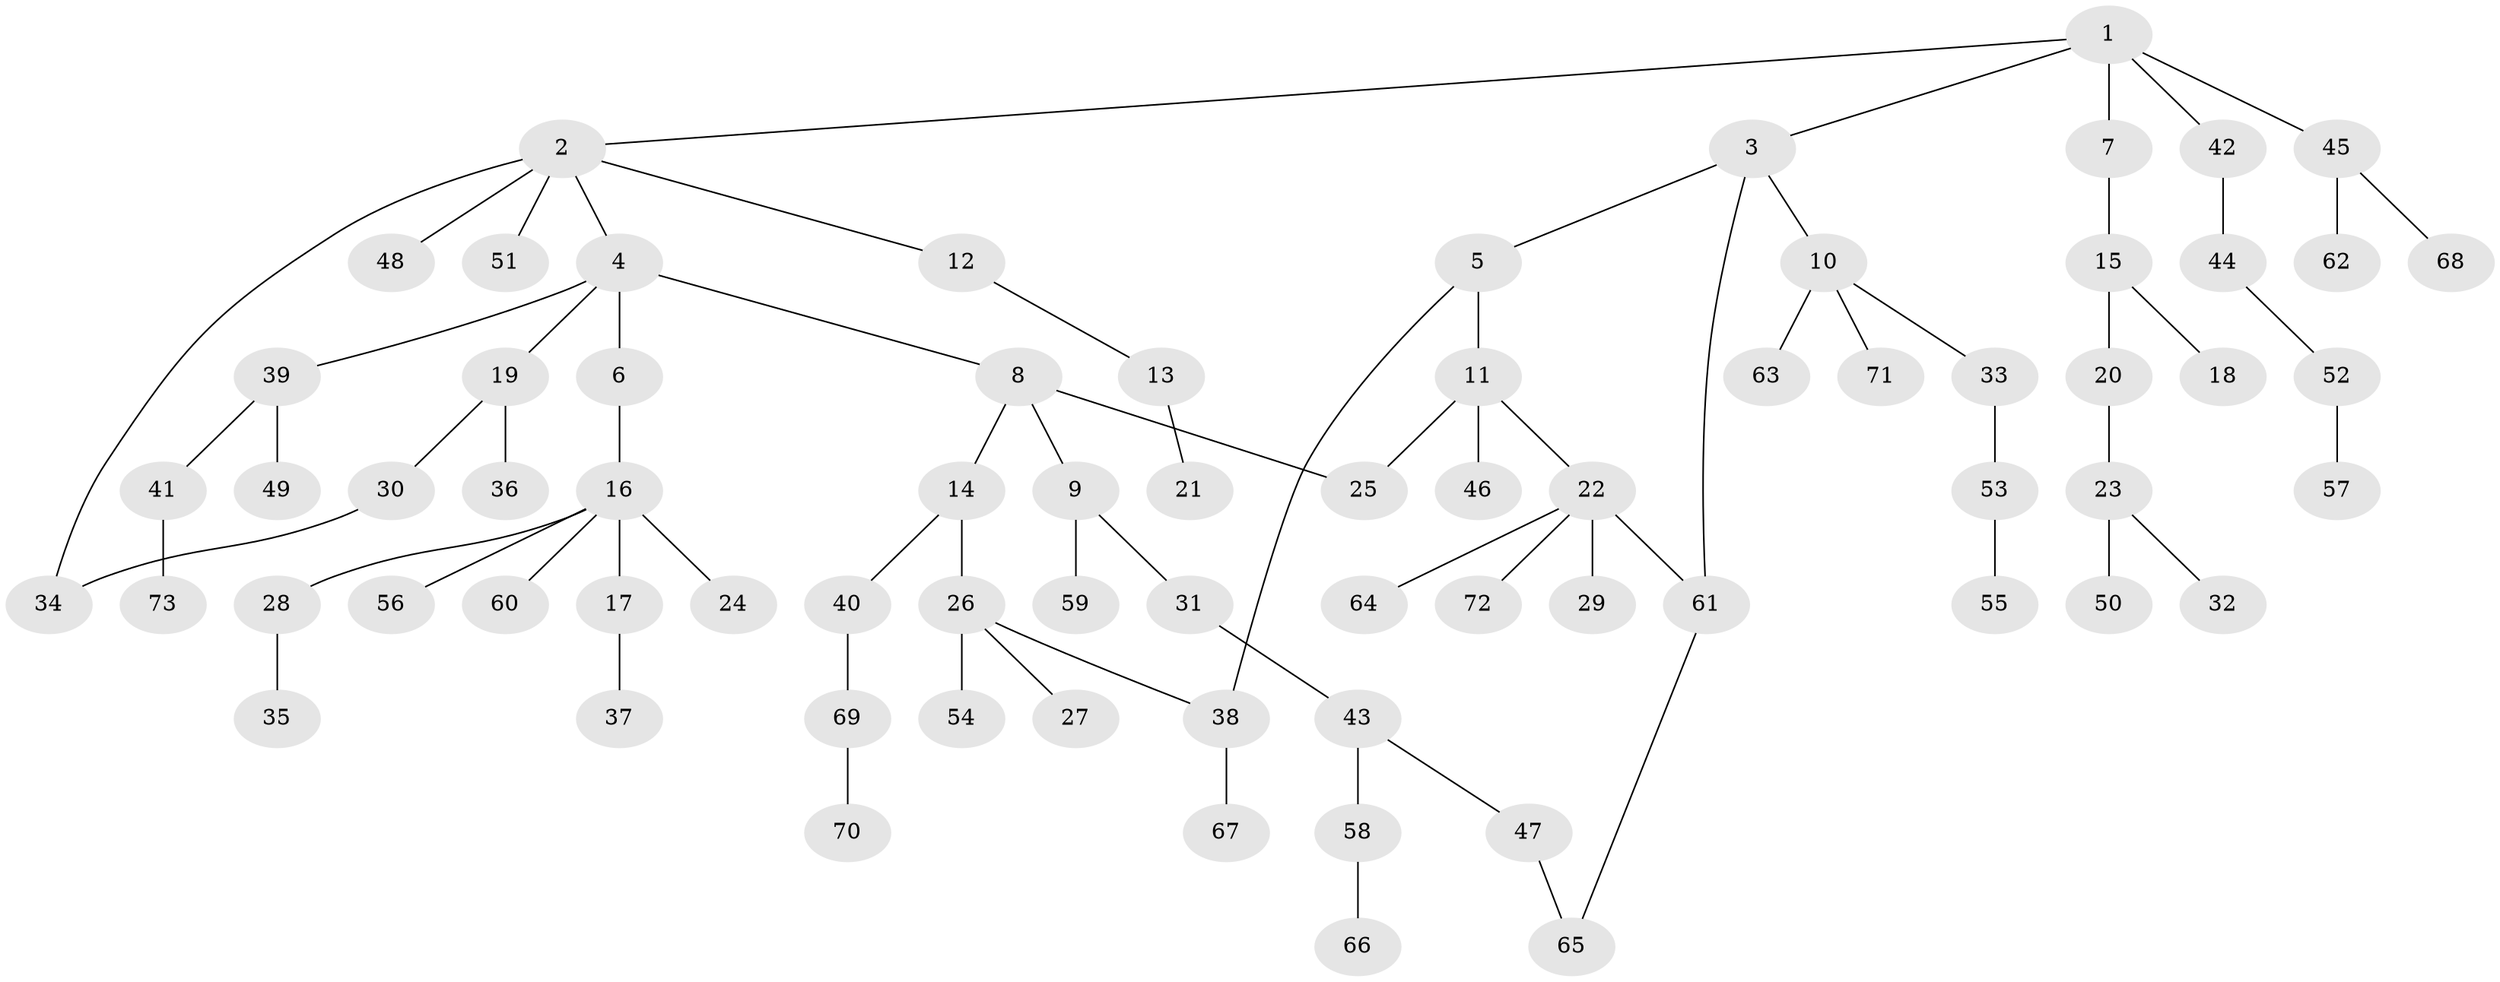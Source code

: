 // coarse degree distribution, {5: 0.11363636363636363, 2: 0.3181818181818182, 1: 0.38636363636363635, 4: 0.045454545454545456, 3: 0.13636363636363635}
// Generated by graph-tools (version 1.1) at 2025/36/03/04/25 23:36:03]
// undirected, 73 vertices, 77 edges
graph export_dot {
  node [color=gray90,style=filled];
  1;
  2;
  3;
  4;
  5;
  6;
  7;
  8;
  9;
  10;
  11;
  12;
  13;
  14;
  15;
  16;
  17;
  18;
  19;
  20;
  21;
  22;
  23;
  24;
  25;
  26;
  27;
  28;
  29;
  30;
  31;
  32;
  33;
  34;
  35;
  36;
  37;
  38;
  39;
  40;
  41;
  42;
  43;
  44;
  45;
  46;
  47;
  48;
  49;
  50;
  51;
  52;
  53;
  54;
  55;
  56;
  57;
  58;
  59;
  60;
  61;
  62;
  63;
  64;
  65;
  66;
  67;
  68;
  69;
  70;
  71;
  72;
  73;
  1 -- 2;
  1 -- 3;
  1 -- 7;
  1 -- 42;
  1 -- 45;
  2 -- 4;
  2 -- 12;
  2 -- 48;
  2 -- 51;
  2 -- 34;
  3 -- 5;
  3 -- 10;
  3 -- 61;
  4 -- 6;
  4 -- 8;
  4 -- 19;
  4 -- 39;
  5 -- 11;
  5 -- 38;
  6 -- 16;
  7 -- 15;
  8 -- 9;
  8 -- 14;
  8 -- 25;
  9 -- 31;
  9 -- 59;
  10 -- 33;
  10 -- 63;
  10 -- 71;
  11 -- 22;
  11 -- 46;
  11 -- 25;
  12 -- 13;
  13 -- 21;
  14 -- 26;
  14 -- 40;
  15 -- 18;
  15 -- 20;
  16 -- 17;
  16 -- 24;
  16 -- 28;
  16 -- 56;
  16 -- 60;
  17 -- 37;
  19 -- 30;
  19 -- 36;
  20 -- 23;
  22 -- 29;
  22 -- 64;
  22 -- 72;
  22 -- 61;
  23 -- 32;
  23 -- 50;
  26 -- 27;
  26 -- 38;
  26 -- 54;
  28 -- 35;
  30 -- 34;
  31 -- 43;
  33 -- 53;
  38 -- 67;
  39 -- 41;
  39 -- 49;
  40 -- 69;
  41 -- 73;
  42 -- 44;
  43 -- 47;
  43 -- 58;
  44 -- 52;
  45 -- 62;
  45 -- 68;
  47 -- 65;
  52 -- 57;
  53 -- 55;
  58 -- 66;
  61 -- 65;
  69 -- 70;
}
